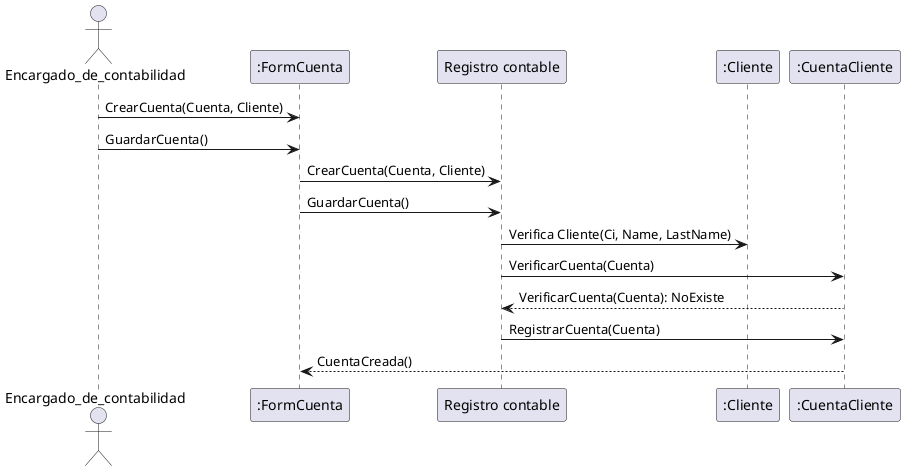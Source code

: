 @startuml 4. Realizar comprobante de cliente

actor Encargado_de_contabilidad


Encargado_de_contabilidad -> ":FormCuenta": CrearCuenta(Cuenta, Cliente)

Encargado_de_contabilidad -> ":FormCuenta": GuardarCuenta() 

":FormCuenta" -> "Registro contable": CrearCuenta(Cuenta, Cliente)
":FormCuenta" -> "Registro contable": GuardarCuenta() 

"Registro contable" -> ":Cliente": Verifica Cliente(Ci, Name, LastName) 

"Registro contable" -> ":CuentaCliente": VerificarCuenta(Cuenta) 

":CuentaCliente"--> "Registro contable" : VerificarCuenta(Cuenta): NoExiste
"Registro contable" -> ":CuentaCliente": RegistrarCuenta(Cuenta) 

":CuentaCliente"--> ":FormCuenta" : CuentaCreada()


@enduml